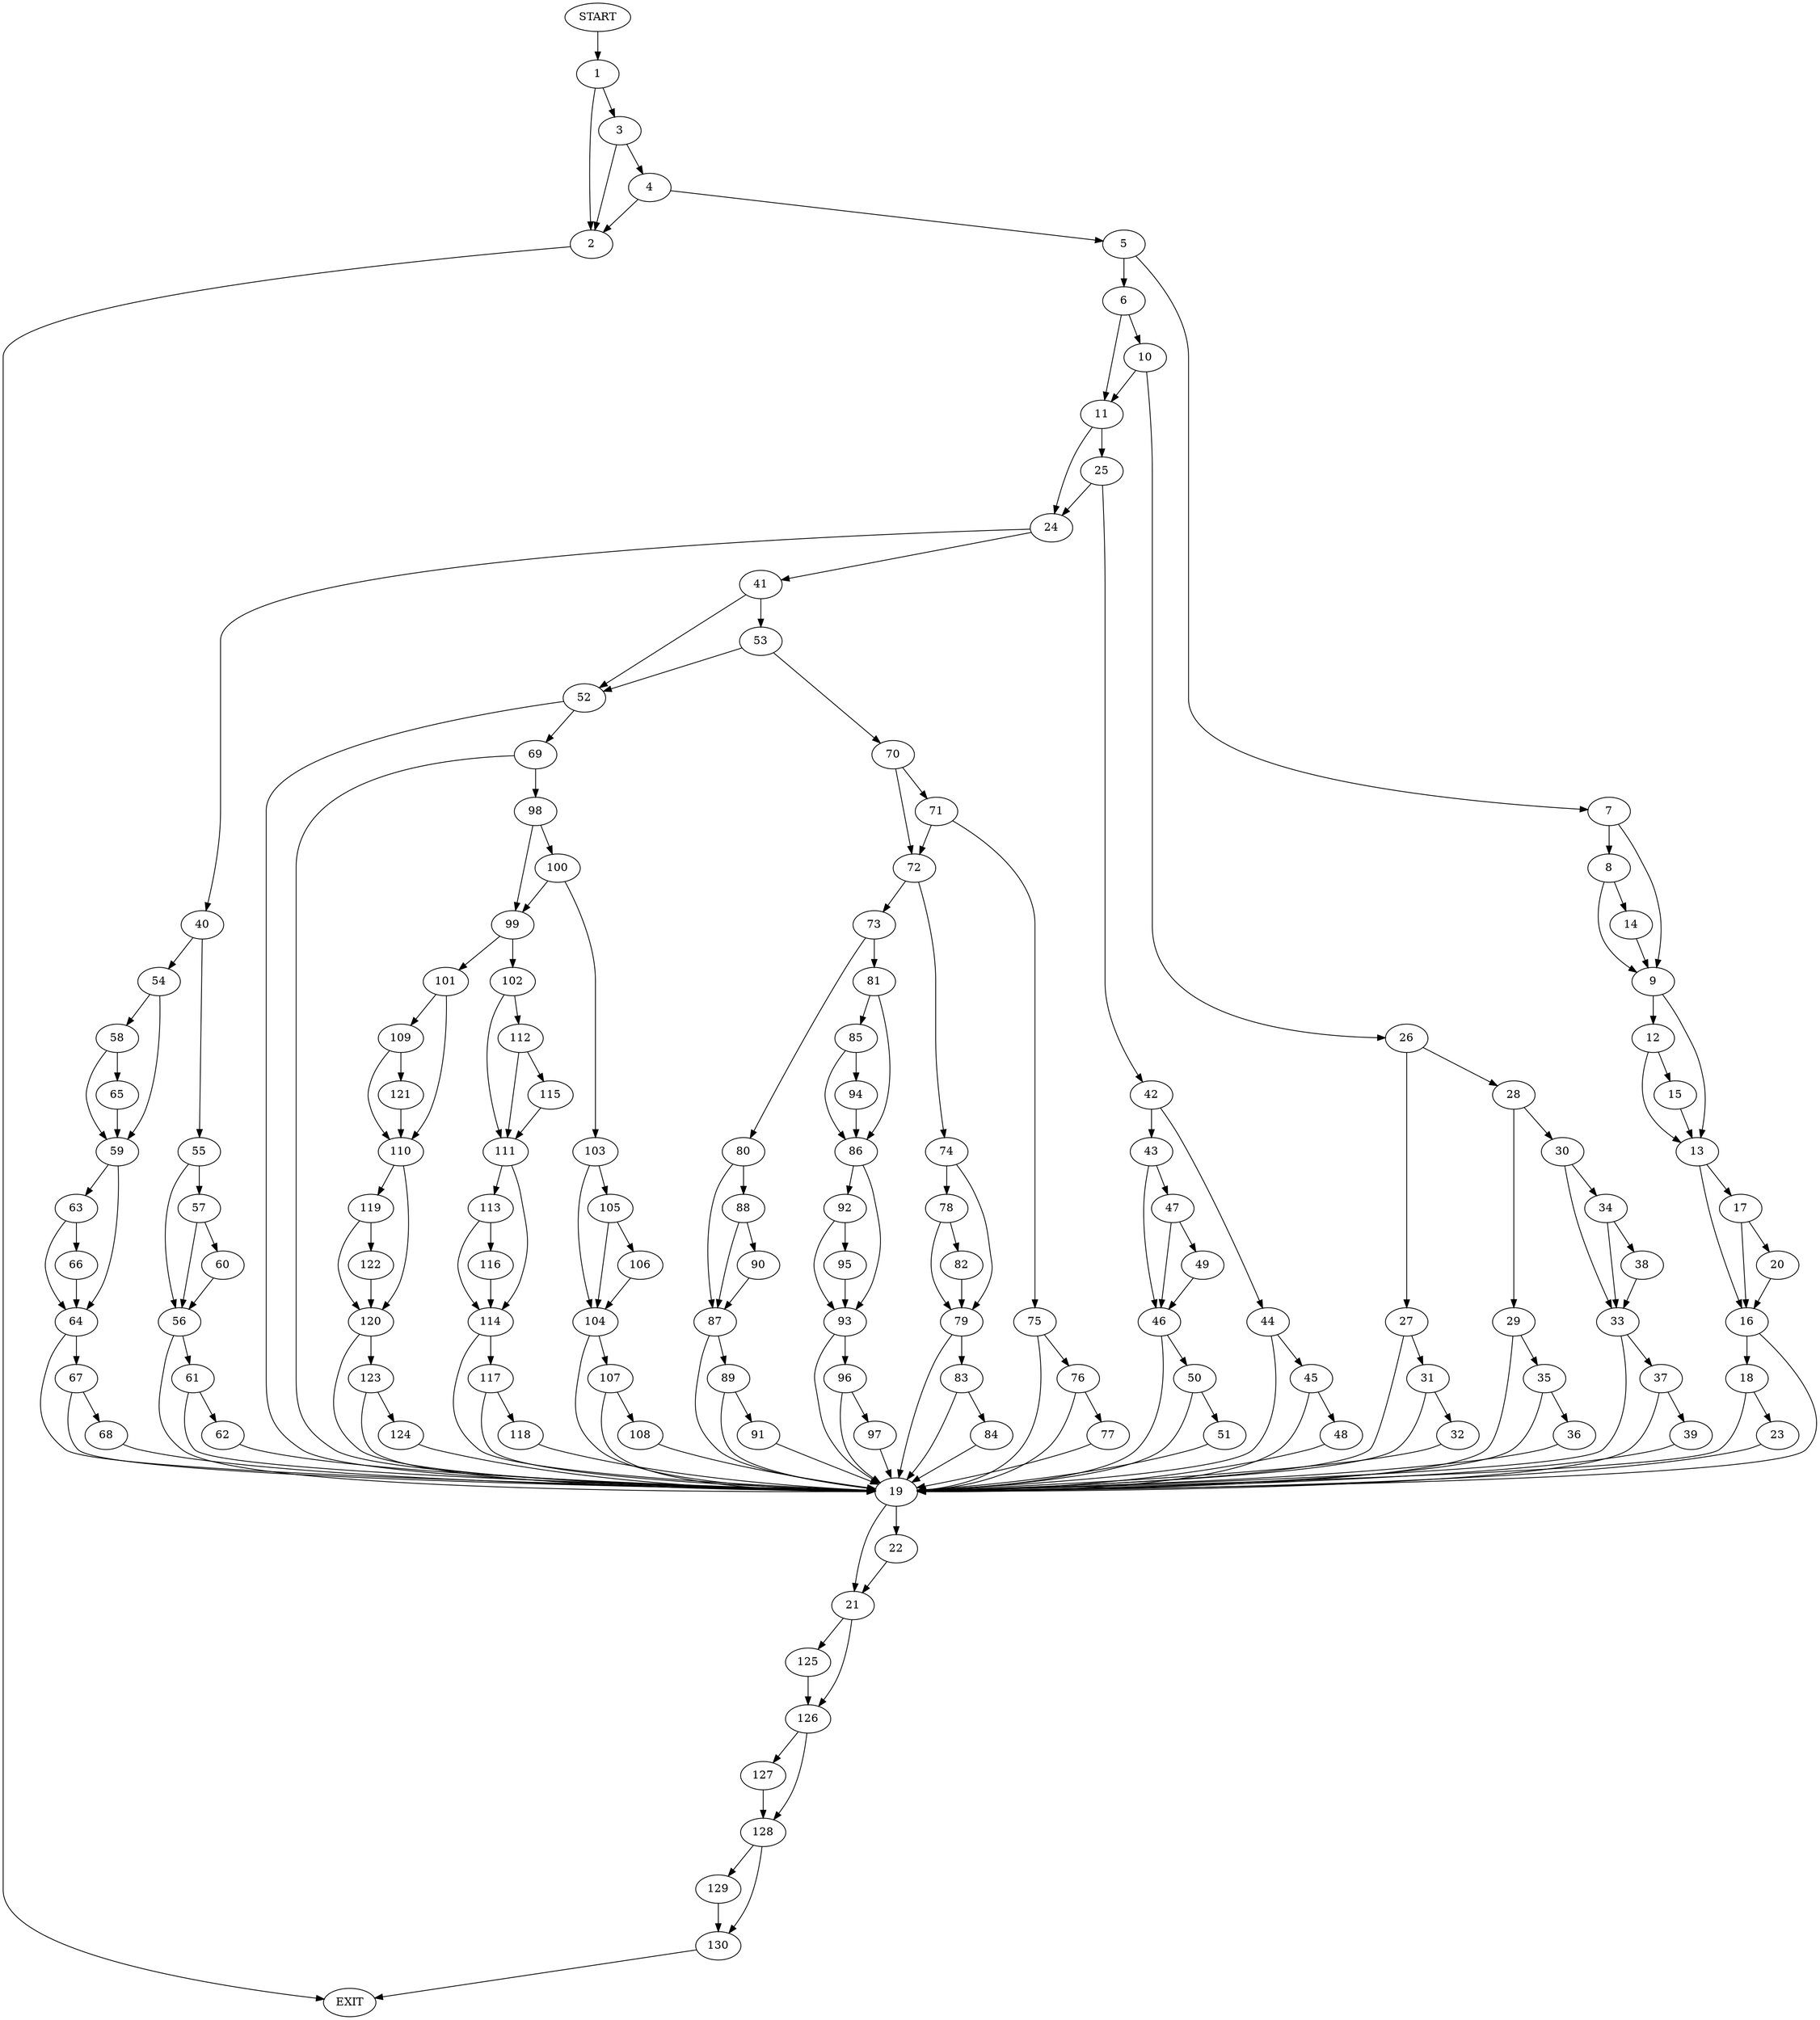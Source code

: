 digraph {
0 [label="START"]
131 [label="EXIT"]
0 -> 1
1 -> 2
1 -> 3
3 -> 4
3 -> 2
2 -> 131
4 -> 2
4 -> 5
5 -> 6
5 -> 7
7 -> 8
7 -> 9
6 -> 10
6 -> 11
9 -> 12
9 -> 13
8 -> 14
8 -> 9
14 -> 9
12 -> 15
12 -> 13
13 -> 16
13 -> 17
15 -> 13
16 -> 18
16 -> 19
17 -> 20
17 -> 16
20 -> 16
19 -> 21
19 -> 22
18 -> 23
18 -> 19
23 -> 19
11 -> 24
11 -> 25
10 -> 26
10 -> 11
26 -> 27
26 -> 28
28 -> 29
28 -> 30
27 -> 31
27 -> 19
31 -> 19
31 -> 32
32 -> 19
30 -> 33
30 -> 34
29 -> 35
29 -> 19
35 -> 36
35 -> 19
36 -> 19
33 -> 19
33 -> 37
34 -> 33
34 -> 38
38 -> 33
37 -> 39
37 -> 19
39 -> 19
24 -> 40
24 -> 41
25 -> 24
25 -> 42
42 -> 43
42 -> 44
44 -> 45
44 -> 19
43 -> 46
43 -> 47
45 -> 48
45 -> 19
48 -> 19
47 -> 46
47 -> 49
46 -> 50
46 -> 19
49 -> 46
50 -> 51
50 -> 19
51 -> 19
41 -> 52
41 -> 53
40 -> 54
40 -> 55
55 -> 56
55 -> 57
54 -> 58
54 -> 59
57 -> 60
57 -> 56
56 -> 19
56 -> 61
60 -> 56
61 -> 62
61 -> 19
62 -> 19
59 -> 63
59 -> 64
58 -> 65
58 -> 59
65 -> 59
63 -> 64
63 -> 66
64 -> 67
64 -> 19
66 -> 64
67 -> 68
67 -> 19
68 -> 19
52 -> 69
52 -> 19
53 -> 70
53 -> 52
70 -> 71
70 -> 72
72 -> 73
72 -> 74
71 -> 72
71 -> 75
75 -> 76
75 -> 19
76 -> 77
76 -> 19
77 -> 19
74 -> 78
74 -> 79
73 -> 80
73 -> 81
78 -> 82
78 -> 79
79 -> 83
79 -> 19
82 -> 79
83 -> 84
83 -> 19
84 -> 19
81 -> 85
81 -> 86
80 -> 87
80 -> 88
87 -> 89
87 -> 19
88 -> 87
88 -> 90
90 -> 87
89 -> 91
89 -> 19
91 -> 19
86 -> 92
86 -> 93
85 -> 86
85 -> 94
94 -> 86
92 -> 93
92 -> 95
93 -> 96
93 -> 19
95 -> 93
96 -> 97
96 -> 19
97 -> 19
69 -> 98
69 -> 19
98 -> 99
98 -> 100
99 -> 101
99 -> 102
100 -> 99
100 -> 103
103 -> 104
103 -> 105
105 -> 106
105 -> 104
104 -> 107
104 -> 19
106 -> 104
107 -> 108
107 -> 19
108 -> 19
101 -> 109
101 -> 110
102 -> 111
102 -> 112
111 -> 113
111 -> 114
112 -> 115
112 -> 111
115 -> 111
113 -> 116
113 -> 114
114 -> 117
114 -> 19
116 -> 114
117 -> 118
117 -> 19
118 -> 19
110 -> 119
110 -> 120
109 -> 110
109 -> 121
121 -> 110
119 -> 122
119 -> 120
120 -> 123
120 -> 19
122 -> 120
123 -> 19
123 -> 124
124 -> 19
21 -> 125
21 -> 126
22 -> 21
125 -> 126
126 -> 127
126 -> 128
128 -> 129
128 -> 130
127 -> 128
130 -> 131
129 -> 130
}
